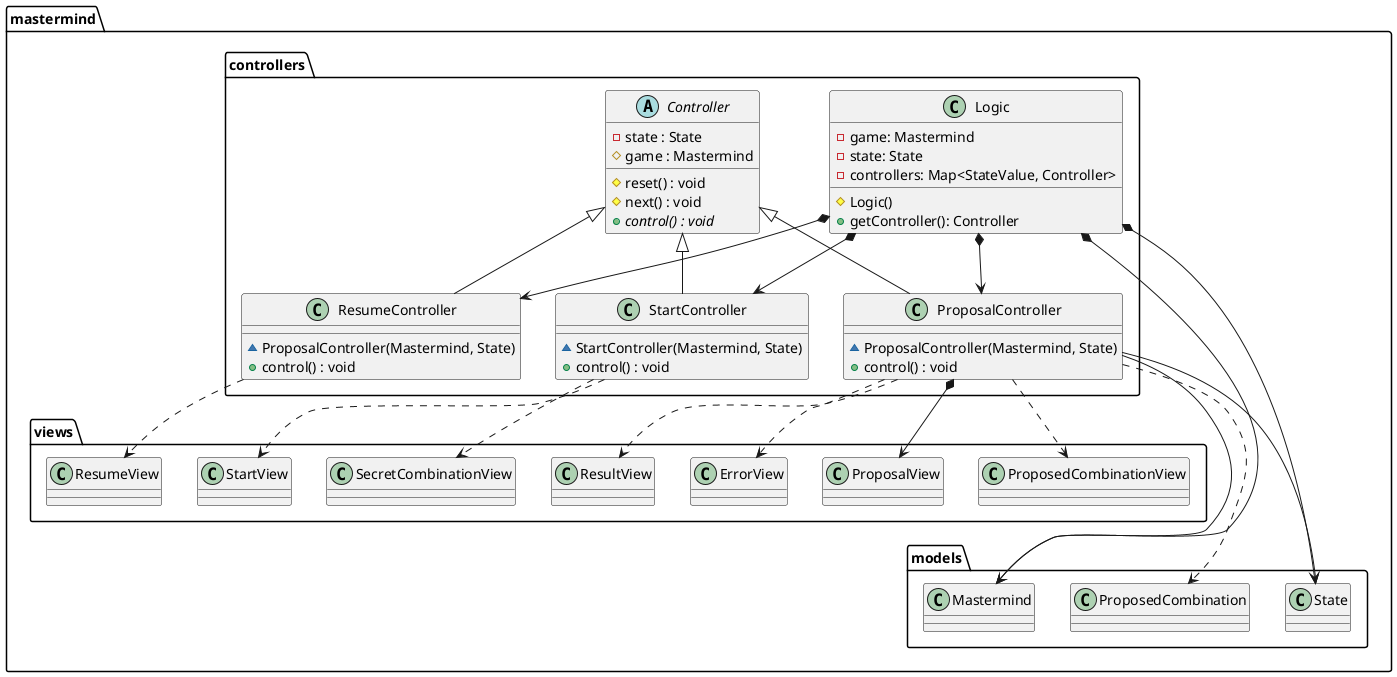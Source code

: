 @startuml

top to bottom direction

abstract class mastermind.controllers.Controller {
    - state : State
    # game : Mastermind
    # reset() : void
    # next() : void
    + {abstract} control() : void
}

class mastermind.controllers.ProposalController {
    ~ ProposalController(Mastermind, State)
    + control() : void
}
mastermind.controllers.Controller <|-- mastermind.controllers.ProposalController
mastermind.controllers.ProposalController *--> mastermind.views.ProposalView
mastermind.controllers.ProposalController ---> mastermind.models.Mastermind
mastermind.controllers.ProposalController ---> mastermind.models.State
mastermind.controllers.ProposalController ..> mastermind.models.ProposedCombination
mastermind.controllers.ProposalController ..> mastermind.views.ErrorView
mastermind.controllers.ProposalController ..> mastermind.views.ResultView
mastermind.controllers.ProposalController ..> mastermind.views.ProposedCombinationView

class mastermind.controllers.ResumeController {
    ~ ProposalController(Mastermind, State)
    + control() : void
}
mastermind.controllers.Controller <|-- mastermind.controllers.ResumeController
mastermind.controllers.ResumeController ..> mastermind.views.ResumeView

class mastermind.controllers.StartController {
    ~ StartController(Mastermind, State)
    + control() : void
}
mastermind.controllers.Controller <|-- mastermind.controllers.StartController
mastermind.controllers.StartController ..> mastermind.views.StartView
mastermind.controllers.StartController ..> mastermind.views.SecretCombinationView

class mastermind.controllers.Logic {
    - game: Mastermind
    - state: State
    - controllers: Map<StateValue, Controller>
    # Logic()
    + getController(): Controller
}
mastermind.controllers.Logic *--> mastermind.controllers.StartController
mastermind.controllers.Logic *--> mastermind.controllers.ProposalController
mastermind.controllers.Logic *--> mastermind.controllers.ResumeController
mastermind.controllers.Logic *--> mastermind.models.Mastermind
mastermind.controllers.Logic *--> mastermind.models.State

@enduml